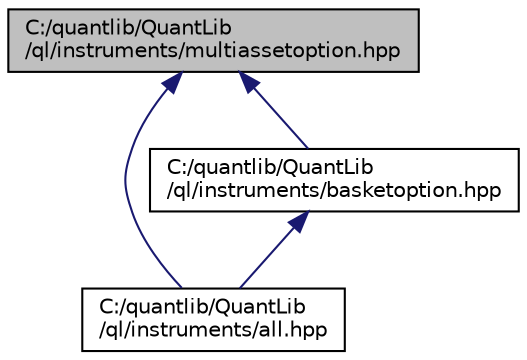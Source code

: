 digraph "C:/quantlib/QuantLib/ql/instruments/multiassetoption.hpp"
{
  edge [fontname="Helvetica",fontsize="10",labelfontname="Helvetica",labelfontsize="10"];
  node [fontname="Helvetica",fontsize="10",shape=record];
  Node1 [label="C:/quantlib/QuantLib\l/ql/instruments/multiassetoption.hpp",height=0.2,width=0.4,color="black", fillcolor="grey75", style="filled", fontcolor="black"];
  Node1 -> Node2 [dir="back",color="midnightblue",fontsize="10",style="solid"];
  Node2 [label="C:/quantlib/QuantLib\l/ql/instruments/all.hpp",height=0.2,width=0.4,color="black", fillcolor="white", style="filled",URL="$all_8hpp_source.html"];
  Node1 -> Node3 [dir="back",color="midnightblue",fontsize="10",style="solid"];
  Node3 [label="C:/quantlib/QuantLib\l/ql/instruments/basketoption.hpp",height=0.2,width=0.4,color="black", fillcolor="white", style="filled",URL="$basketoption_8hpp.html",tooltip="Basket option on a number of assets. "];
  Node3 -> Node2 [dir="back",color="midnightblue",fontsize="10",style="solid"];
}
